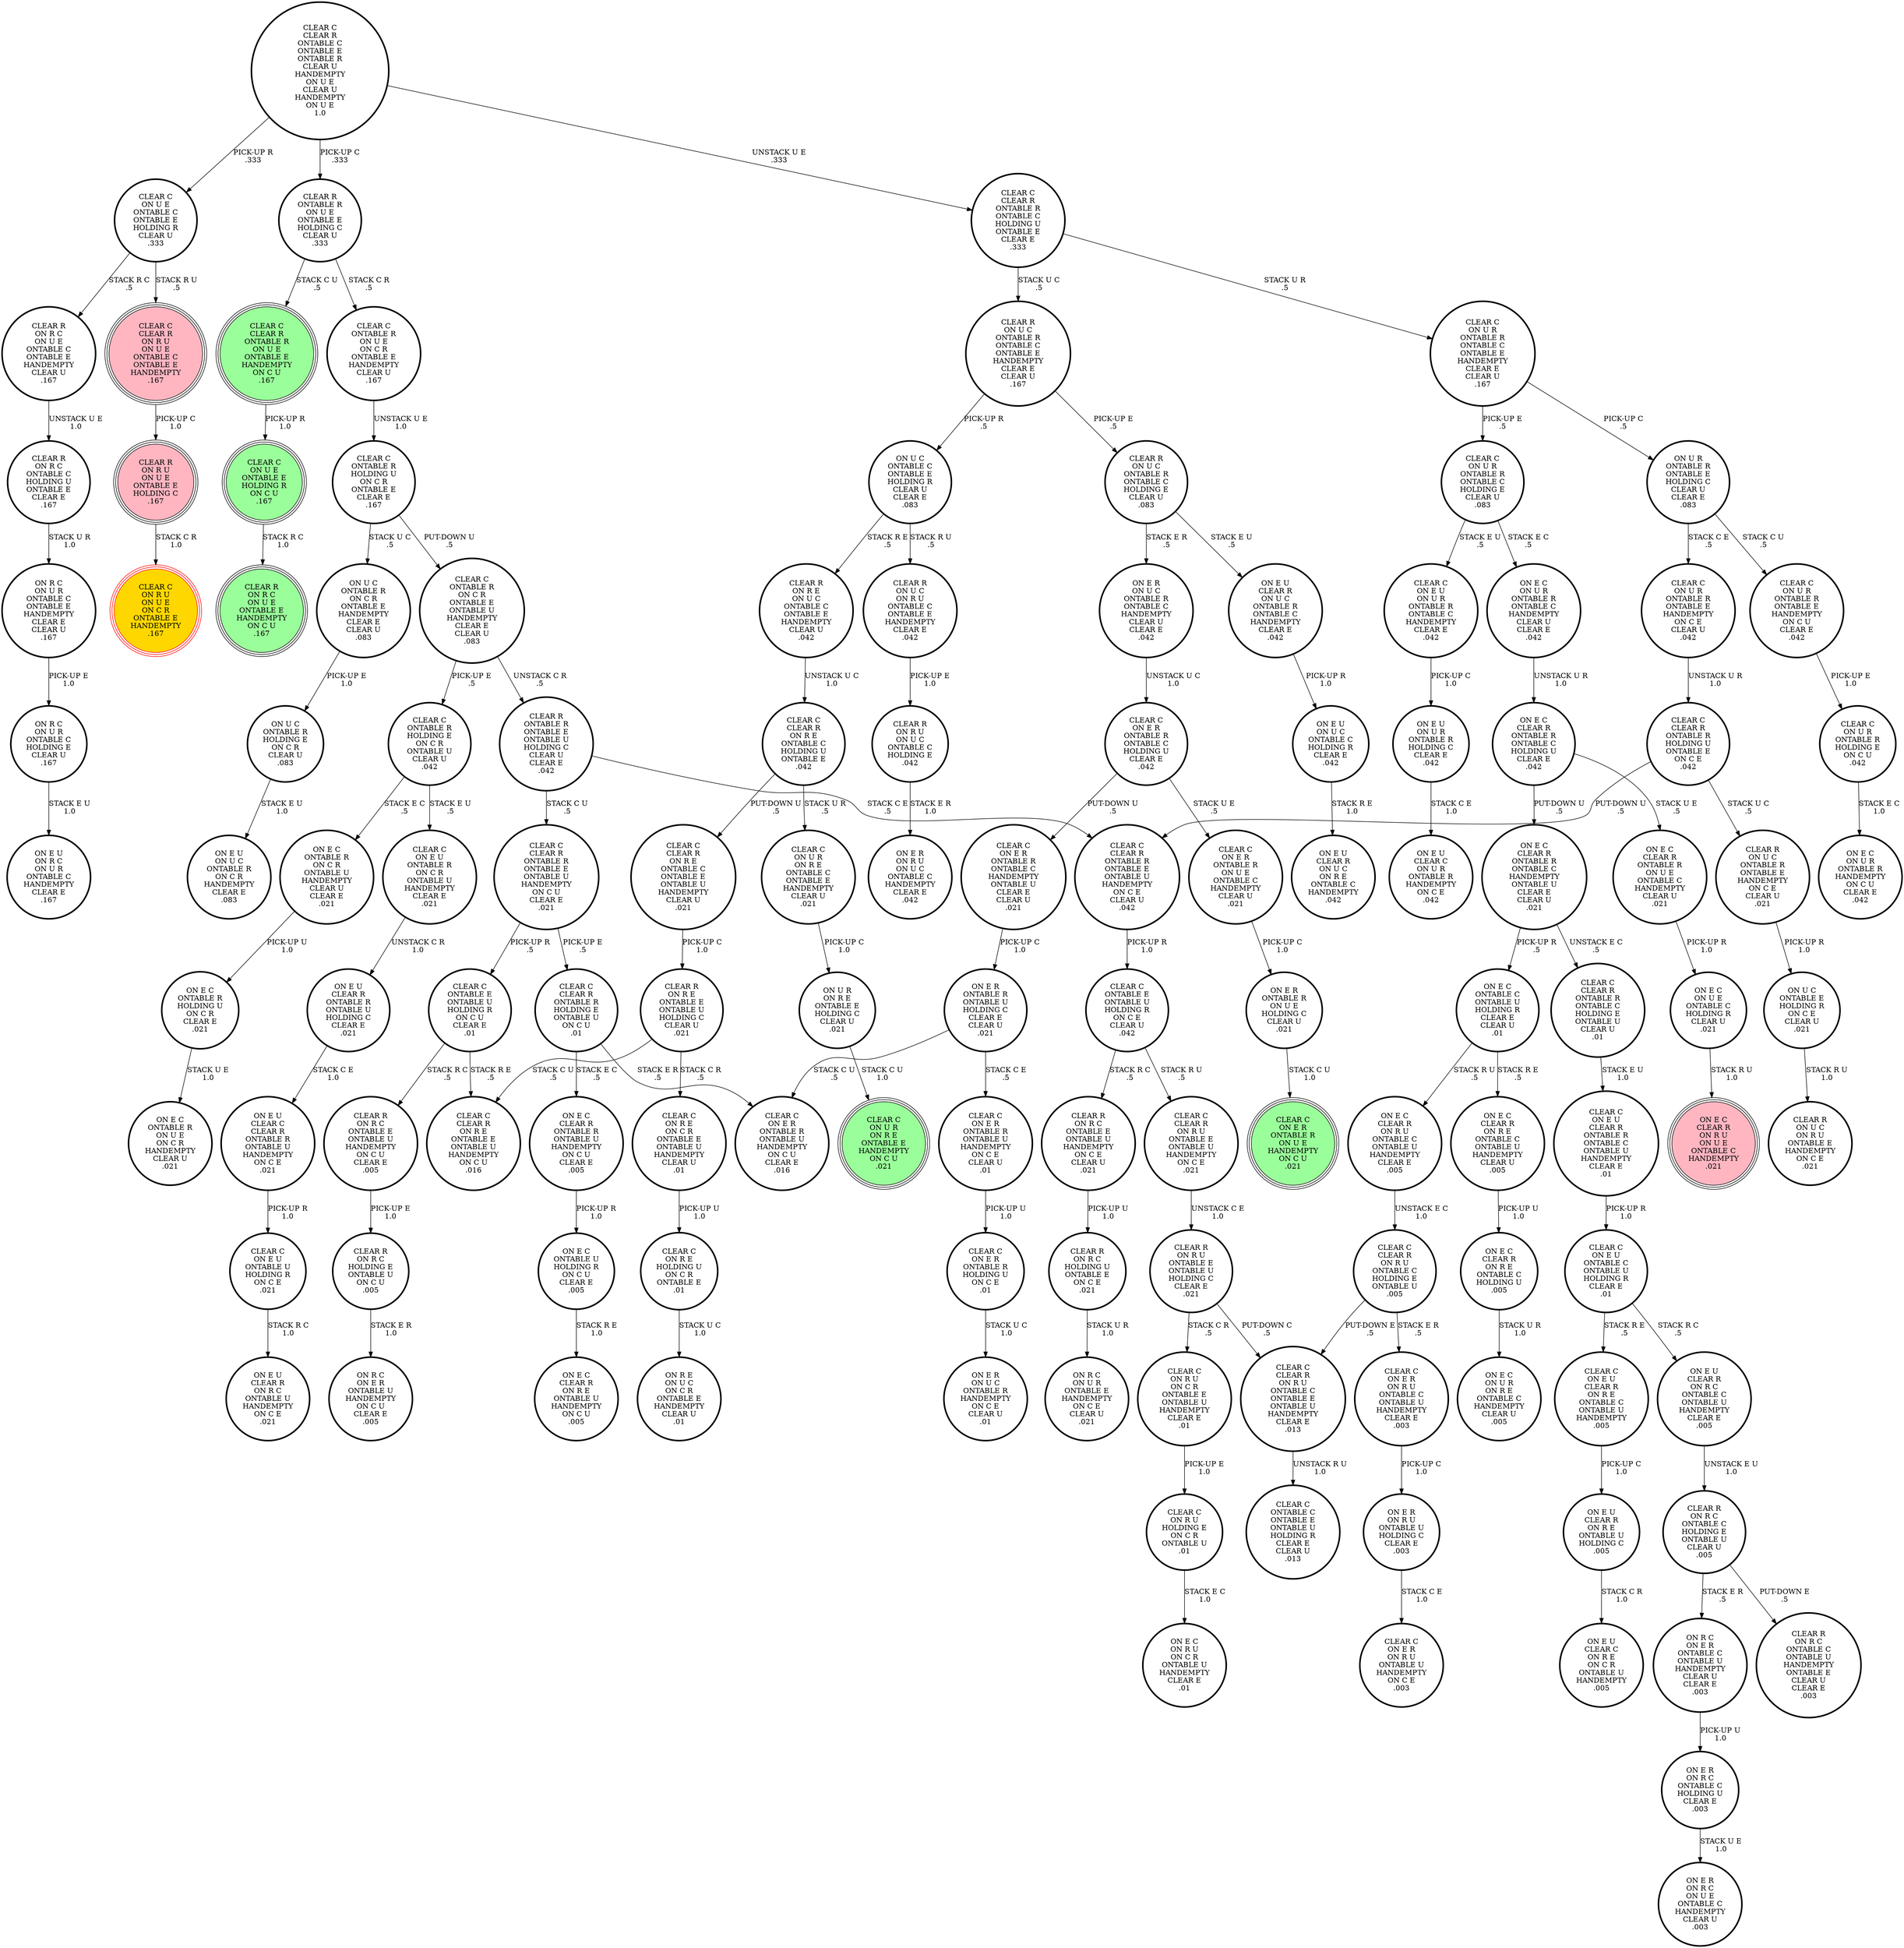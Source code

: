 digraph {
"CLEAR R\nON R C\nON U E\nONTABLE C\nONTABLE E\nHANDEMPTY\nCLEAR U\n.167\n" -> "CLEAR R\nON R C\nONTABLE C\nHOLDING U\nONTABLE E\nCLEAR E\n.167\n"[label="UNSTACK U E\n1.0\n"];
"ON E C\nCLEAR R\nONTABLE R\nONTABLE U\nHANDEMPTY\nON C U\nCLEAR E\n.005\n" -> "ON E C\nONTABLE U\nHOLDING R\nON C U\nCLEAR E\n.005\n"[label="PICK-UP R\n1.0\n"];
"CLEAR R\nONTABLE R\nON U E\nONTABLE E\nHOLDING C\nCLEAR U\n.333\n" -> "CLEAR C\nONTABLE R\nON U E\nON C R\nONTABLE E\nHANDEMPTY\nCLEAR U\n.167\n"[label="STACK C R\n.5\n"];
"CLEAR R\nONTABLE R\nON U E\nONTABLE E\nHOLDING C\nCLEAR U\n.333\n" -> "CLEAR C\nCLEAR R\nONTABLE R\nON U E\nONTABLE E\nHANDEMPTY\nON C U\n.167\n"[label="STACK C U\n.5\n"];
"ON E R\nONTABLE R\nON U E\nHOLDING C\nCLEAR U\n.021\n" -> "CLEAR C\nON E R\nONTABLE R\nON U E\nHANDEMPTY\nON C U\n.021\n"[label="STACK C U\n1.0\n"];
"CLEAR C\nCLEAR R\nON R U\nONTABLE C\nONTABLE E\nONTABLE U\nHANDEMPTY\nCLEAR E\n.013\n" -> "CLEAR C\nONTABLE C\nONTABLE E\nONTABLE U\nHOLDING R\nCLEAR E\nCLEAR U\n.013\n"[label="UNSTACK R U\n1.0\n"];
"CLEAR C\nON E U\nCLEAR R\nON R E\nONTABLE C\nONTABLE U\nHANDEMPTY\n.005\n" -> "ON E U\nCLEAR R\nON R E\nONTABLE U\nHOLDING C\n.005\n"[label="PICK-UP C\n1.0\n"];
"CLEAR R\nON U C\nON R U\nONTABLE C\nONTABLE E\nHANDEMPTY\nCLEAR E\n.042\n" -> "CLEAR R\nON R U\nON U C\nONTABLE C\nHOLDING E\n.042\n"[label="PICK-UP E\n1.0\n"];
"CLEAR C\nON E U\nCLEAR R\nONTABLE R\nONTABLE C\nONTABLE U\nHANDEMPTY\nCLEAR E\n.01\n" -> "CLEAR C\nON E U\nONTABLE C\nONTABLE U\nHOLDING R\nCLEAR E\n.01\n"[label="PICK-UP R\n1.0\n"];
"ON U R\nON R E\nONTABLE E\nHOLDING C\nCLEAR U\n.021\n" -> "CLEAR C\nON U R\nON R E\nONTABLE E\nHANDEMPTY\nON C U\n.021\n"[label="STACK C U\n1.0\n"];
"ON E U\nCLEAR R\nON R E\nONTABLE U\nHOLDING C\n.005\n" -> "ON E U\nCLEAR C\nON R E\nON C R\nONTABLE U\nHANDEMPTY\n.005\n"[label="STACK C R\n1.0\n"];
"CLEAR R\nON R E\nON U C\nONTABLE C\nONTABLE E\nHANDEMPTY\nCLEAR U\n.042\n" -> "CLEAR C\nCLEAR R\nON R E\nONTABLE C\nHOLDING U\nONTABLE E\n.042\n"[label="UNSTACK U C\n1.0\n"];
"ON U C\nONTABLE C\nONTABLE E\nHOLDING R\nCLEAR U\nCLEAR E\n.083\n" -> "CLEAR R\nON R E\nON U C\nONTABLE C\nONTABLE E\nHANDEMPTY\nCLEAR U\n.042\n"[label="STACK R E\n.5\n"];
"ON U C\nONTABLE C\nONTABLE E\nHOLDING R\nCLEAR U\nCLEAR E\n.083\n" -> "CLEAR R\nON U C\nON R U\nONTABLE C\nONTABLE E\nHANDEMPTY\nCLEAR E\n.042\n"[label="STACK R U\n.5\n"];
"ON E C\nCLEAR R\nONTABLE R\nONTABLE C\nHANDEMPTY\nONTABLE U\nCLEAR E\nCLEAR U\n.021\n" -> "ON E C\nONTABLE C\nONTABLE U\nHOLDING R\nCLEAR E\nCLEAR U\n.01\n"[label="PICK-UP R\n.5\n"];
"ON E C\nCLEAR R\nONTABLE R\nONTABLE C\nHANDEMPTY\nONTABLE U\nCLEAR E\nCLEAR U\n.021\n" -> "CLEAR C\nCLEAR R\nONTABLE R\nONTABLE C\nHOLDING E\nONTABLE U\nCLEAR U\n.01\n"[label="UNSTACK E C\n.5\n"];
"ON E R\nONTABLE R\nONTABLE U\nHOLDING C\nCLEAR E\nCLEAR U\n.021\n" -> "CLEAR C\nON E R\nONTABLE R\nONTABLE U\nHANDEMPTY\nON C E\nCLEAR U\n.01\n"[label="STACK C E\n.5\n"];
"ON E R\nONTABLE R\nONTABLE U\nHOLDING C\nCLEAR E\nCLEAR U\n.021\n" -> "CLEAR C\nON E R\nONTABLE R\nONTABLE U\nHANDEMPTY\nON C U\nCLEAR E\n.016\n"[label="STACK C U\n.5\n"];
"CLEAR C\nON R E\nHOLDING U\nON C R\nONTABLE E\n.01\n" -> "ON R E\nON U C\nON C R\nONTABLE E\nHANDEMPTY\nCLEAR U\n.01\n"[label="STACK U C\n1.0\n"];
"ON E C\nCLEAR R\nONTABLE R\nONTABLE C\nHOLDING U\nCLEAR E\n.042\n" -> "ON E C\nCLEAR R\nONTABLE R\nON U E\nONTABLE C\nHANDEMPTY\nCLEAR U\n.021\n"[label="STACK U E\n.5\n"];
"ON E C\nCLEAR R\nONTABLE R\nONTABLE C\nHOLDING U\nCLEAR E\n.042\n" -> "ON E C\nCLEAR R\nONTABLE R\nONTABLE C\nHANDEMPTY\nONTABLE U\nCLEAR E\nCLEAR U\n.021\n"[label="PUT-DOWN U\n.5\n"];
"CLEAR C\nCLEAR R\nONTABLE R\nON U E\nONTABLE E\nHANDEMPTY\nON C U\n.167\n" -> "CLEAR C\nON U E\nONTABLE E\nHOLDING R\nON C U\n.167\n"[label="PICK-UP R\n1.0\n"];
"CLEAR R\nON R C\nONTABLE E\nONTABLE U\nHANDEMPTY\nON C E\nCLEAR U\n.021\n" -> "CLEAR R\nON R C\nHOLDING U\nONTABLE E\nON C E\n.021\n"[label="PICK-UP U\n1.0\n"];
"CLEAR C\nONTABLE R\nON C R\nONTABLE E\nONTABLE U\nHANDEMPTY\nCLEAR E\nCLEAR U\n.083\n" -> "CLEAR C\nONTABLE R\nHOLDING E\nON C R\nONTABLE U\nCLEAR U\n.042\n"[label="PICK-UP E\n.5\n"];
"CLEAR C\nONTABLE R\nON C R\nONTABLE E\nONTABLE U\nHANDEMPTY\nCLEAR E\nCLEAR U\n.083\n" -> "CLEAR R\nONTABLE R\nONTABLE E\nONTABLE U\nHOLDING C\nCLEAR U\nCLEAR E\n.042\n"[label="UNSTACK C R\n.5\n"];
"CLEAR C\nON E R\nONTABLE R\nHOLDING U\nON C E\n.01\n" -> "ON E R\nON U C\nONTABLE R\nHANDEMPTY\nON C E\nCLEAR U\n.01\n"[label="STACK U C\n1.0\n"];
"CLEAR C\nON E U\nONTABLE U\nHOLDING R\nON C E\n.021\n" -> "ON E U\nCLEAR R\nON R C\nONTABLE U\nHANDEMPTY\nON C E\n.021\n"[label="STACK R C\n1.0\n"];
"CLEAR C\nON R U\nHOLDING E\nON C R\nONTABLE U\n.01\n" -> "ON E C\nON R U\nON C R\nONTABLE U\nHANDEMPTY\nCLEAR E\n.01\n"[label="STACK E C\n1.0\n"];
"ON E C\nON U E\nONTABLE C\nHOLDING R\nCLEAR U\n.021\n" -> "ON E C\nCLEAR R\nON R U\nON U E\nONTABLE C\nHANDEMPTY\n.021\n"[label="STACK R U\n1.0\n"];
"ON E C\nCLEAR R\nON R E\nONTABLE C\nHOLDING U\n.005\n" -> "ON E C\nON U R\nON R E\nONTABLE C\nHANDEMPTY\nCLEAR U\n.005\n"[label="STACK U R\n1.0\n"];
"CLEAR C\nCLEAR R\nONTABLE R\nONTABLE E\nONTABLE U\nHANDEMPTY\nON C E\nCLEAR U\n.042\n" -> "CLEAR C\nONTABLE E\nONTABLE U\nHOLDING R\nON C E\nCLEAR U\n.042\n"[label="PICK-UP R\n1.0\n"];
"ON E R\nON R U\nONTABLE U\nHOLDING C\nCLEAR E\n.003\n" -> "CLEAR C\nON E R\nON R U\nONTABLE U\nHANDEMPTY\nON C E\n.003\n"[label="STACK C E\n1.0\n"];
"ON R C\nON U R\nONTABLE C\nONTABLE E\nHANDEMPTY\nCLEAR E\nCLEAR U\n.167\n" -> "ON R C\nON U R\nONTABLE C\nHOLDING E\nCLEAR U\n.167\n"[label="PICK-UP E\n1.0\n"];
"ON E C\nCLEAR R\nONTABLE R\nON U E\nONTABLE C\nHANDEMPTY\nCLEAR U\n.021\n" -> "ON E C\nON U E\nONTABLE C\nHOLDING R\nCLEAR U\n.021\n"[label="PICK-UP R\n1.0\n"];
"ON E U\nCLEAR C\nCLEAR R\nONTABLE R\nONTABLE U\nHANDEMPTY\nON C E\n.021\n" -> "CLEAR C\nON E U\nONTABLE U\nHOLDING R\nON C E\n.021\n"[label="PICK-UP R\n1.0\n"];
"ON E U\nCLEAR R\nON R C\nONTABLE C\nONTABLE U\nHANDEMPTY\nCLEAR E\n.005\n" -> "CLEAR R\nON R C\nONTABLE C\nHOLDING E\nONTABLE U\nCLEAR U\n.005\n"[label="UNSTACK E U\n1.0\n"];
"CLEAR C\nCLEAR R\nON R U\nON U E\nONTABLE C\nONTABLE E\nHANDEMPTY\n.167\n" -> "CLEAR R\nON R U\nON U E\nONTABLE E\nHOLDING C\n.167\n"[label="PICK-UP C\n1.0\n"];
"CLEAR C\nON U R\nON R E\nONTABLE C\nONTABLE E\nHANDEMPTY\nCLEAR U\n.021\n" -> "ON U R\nON R E\nONTABLE E\nHOLDING C\nCLEAR U\n.021\n"[label="PICK-UP C\n1.0\n"];
"CLEAR R\nON R C\nONTABLE E\nONTABLE U\nHANDEMPTY\nON C U\nCLEAR E\n.005\n" -> "CLEAR R\nON R C\nHOLDING E\nONTABLE U\nON C U\n.005\n"[label="PICK-UP E\n1.0\n"];
"CLEAR C\nON U E\nONTABLE C\nONTABLE E\nHOLDING R\nCLEAR U\n.333\n" -> "CLEAR C\nCLEAR R\nON R U\nON U E\nONTABLE C\nONTABLE E\nHANDEMPTY\n.167\n"[label="STACK R U\n.5\n"];
"CLEAR C\nON U E\nONTABLE C\nONTABLE E\nHOLDING R\nCLEAR U\n.333\n" -> "CLEAR R\nON R C\nON U E\nONTABLE C\nONTABLE E\nHANDEMPTY\nCLEAR U\n.167\n"[label="STACK R C\n.5\n"];
"ON E U\nCLEAR R\nON U C\nONTABLE R\nONTABLE C\nHANDEMPTY\nCLEAR E\n.042\n" -> "ON E U\nON U C\nONTABLE C\nHOLDING R\nCLEAR E\n.042\n"[label="PICK-UP R\n1.0\n"];
"CLEAR C\nON U R\nONTABLE R\nONTABLE C\nHOLDING E\nCLEAR U\n.083\n" -> "ON E C\nON U R\nONTABLE R\nONTABLE C\nHANDEMPTY\nCLEAR U\nCLEAR E\n.042\n"[label="STACK E C\n.5\n"];
"CLEAR C\nON U R\nONTABLE R\nONTABLE C\nHOLDING E\nCLEAR U\n.083\n" -> "CLEAR C\nON E U\nON U R\nONTABLE R\nONTABLE C\nHANDEMPTY\nCLEAR E\n.042\n"[label="STACK E U\n.5\n"];
"CLEAR C\nON E R\nONTABLE R\nONTABLE C\nHOLDING U\nCLEAR E\n.042\n" -> "CLEAR C\nON E R\nONTABLE R\nON U E\nONTABLE C\nHANDEMPTY\nCLEAR U\n.021\n"[label="STACK U E\n.5\n"];
"CLEAR C\nON E R\nONTABLE R\nONTABLE C\nHOLDING U\nCLEAR E\n.042\n" -> "CLEAR C\nON E R\nONTABLE R\nONTABLE C\nHANDEMPTY\nONTABLE U\nCLEAR E\nCLEAR U\n.021\n"[label="PUT-DOWN U\n.5\n"];
"CLEAR C\nCLEAR R\nONTABLE R\nONTABLE E\nONTABLE U\nHANDEMPTY\nON C U\nCLEAR E\n.021\n" -> "CLEAR C\nONTABLE E\nONTABLE U\nHOLDING R\nON C U\nCLEAR E\n.01\n"[label="PICK-UP R\n.5\n"];
"CLEAR C\nCLEAR R\nONTABLE R\nONTABLE E\nONTABLE U\nHANDEMPTY\nON C U\nCLEAR E\n.021\n" -> "CLEAR C\nCLEAR R\nONTABLE R\nHOLDING E\nONTABLE U\nON C U\n.01\n"[label="PICK-UP E\n.5\n"];
"CLEAR R\nON U C\nONTABLE R\nONTABLE E\nHANDEMPTY\nON C E\nCLEAR U\n.021\n" -> "ON U C\nONTABLE E\nHOLDING R\nON C E\nCLEAR U\n.021\n"[label="PICK-UP R\n1.0\n"];
"CLEAR C\nON U R\nONTABLE R\nHOLDING E\nON C U\n.042\n" -> "ON E C\nON U R\nONTABLE R\nHANDEMPTY\nON C U\nCLEAR E\n.042\n"[label="STACK E C\n1.0\n"];
"ON E R\nON R C\nONTABLE C\nHOLDING U\nCLEAR E\n.003\n" -> "ON E R\nON R C\nON U E\nONTABLE C\nHANDEMPTY\nCLEAR U\n.003\n"[label="STACK U E\n1.0\n"];
"ON E U\nON U C\nONTABLE C\nHOLDING R\nCLEAR E\n.042\n" -> "ON E U\nCLEAR R\nON U C\nON R E\nONTABLE C\nHANDEMPTY\n.042\n"[label="STACK R E\n1.0\n"];
"CLEAR C\nON R U\nON C R\nONTABLE E\nONTABLE U\nHANDEMPTY\nCLEAR E\n.01\n" -> "CLEAR C\nON R U\nHOLDING E\nON C R\nONTABLE U\n.01\n"[label="PICK-UP E\n1.0\n"];
"CLEAR C\nON U R\nONTABLE R\nONTABLE E\nHANDEMPTY\nON C U\nCLEAR E\n.042\n" -> "CLEAR C\nON U R\nONTABLE R\nHOLDING E\nON C U\n.042\n"[label="PICK-UP E\n1.0\n"];
"CLEAR R\nON R U\nON U E\nONTABLE E\nHOLDING C\n.167\n" -> "CLEAR C\nON R U\nON U E\nON C R\nONTABLE E\nHANDEMPTY\n.167\n"[label="STACK C R\n1.0\n"];
"CLEAR R\nON R U\nON U C\nONTABLE C\nHOLDING E\n.042\n" -> "ON E R\nON R U\nON U C\nONTABLE C\nHANDEMPTY\nCLEAR E\n.042\n"[label="STACK E R\n1.0\n"];
"CLEAR R\nON R U\nONTABLE E\nONTABLE U\nHOLDING C\nCLEAR E\n.021\n" -> "CLEAR C\nON R U\nON C R\nONTABLE E\nONTABLE U\nHANDEMPTY\nCLEAR E\n.01\n"[label="STACK C R\n.5\n"];
"CLEAR R\nON R U\nONTABLE E\nONTABLE U\nHOLDING C\nCLEAR E\n.021\n" -> "CLEAR C\nCLEAR R\nON R U\nONTABLE C\nONTABLE E\nONTABLE U\nHANDEMPTY\nCLEAR E\n.013\n"[label="PUT-DOWN C\n.5\n"];
"CLEAR C\nCLEAR R\nONTABLE R\nONTABLE C\nHOLDING E\nONTABLE U\nCLEAR U\n.01\n" -> "CLEAR C\nON E U\nCLEAR R\nONTABLE R\nONTABLE C\nONTABLE U\nHANDEMPTY\nCLEAR E\n.01\n"[label="STACK E U\n1.0\n"];
"ON E C\nCLEAR R\nON R E\nONTABLE C\nONTABLE U\nHANDEMPTY\nCLEAR U\n.005\n" -> "ON E C\nCLEAR R\nON R E\nONTABLE C\nHOLDING U\n.005\n"[label="PICK-UP U\n1.0\n"];
"CLEAR C\nCLEAR R\nONTABLE R\nONTABLE C\nHOLDING U\nONTABLE E\nCLEAR E\n.333\n" -> "CLEAR R\nON U C\nONTABLE R\nONTABLE C\nONTABLE E\nHANDEMPTY\nCLEAR E\nCLEAR U\n.167\n"[label="STACK U C\n.5\n"];
"CLEAR C\nCLEAR R\nONTABLE R\nONTABLE C\nHOLDING U\nONTABLE E\nCLEAR E\n.333\n" -> "CLEAR C\nON U R\nONTABLE R\nONTABLE C\nONTABLE E\nHANDEMPTY\nCLEAR E\nCLEAR U\n.167\n"[label="STACK U R\n.5\n"];
"CLEAR C\nON E R\nON R U\nONTABLE C\nONTABLE U\nHANDEMPTY\nCLEAR E\n.003\n" -> "ON E R\nON R U\nONTABLE U\nHOLDING C\nCLEAR E\n.003\n"[label="PICK-UP C\n1.0\n"];
"CLEAR R\nON R C\nONTABLE C\nHOLDING U\nONTABLE E\nCLEAR E\n.167\n" -> "ON R C\nON U R\nONTABLE C\nONTABLE E\nHANDEMPTY\nCLEAR E\nCLEAR U\n.167\n"[label="STACK U R\n1.0\n"];
"CLEAR C\nCLEAR R\nONTABLE C\nONTABLE E\nONTABLE R\nCLEAR U\nHANDEMPTY\nON U E\nCLEAR U\nHANDEMPTY\nON U E\n1.0\n" -> "CLEAR C\nON U E\nONTABLE C\nONTABLE E\nHOLDING R\nCLEAR U\n.333\n"[label="PICK-UP R\n.333\n"];
"CLEAR C\nCLEAR R\nONTABLE C\nONTABLE E\nONTABLE R\nCLEAR U\nHANDEMPTY\nON U E\nCLEAR U\nHANDEMPTY\nON U E\n1.0\n" -> "CLEAR R\nONTABLE R\nON U E\nONTABLE E\nHOLDING C\nCLEAR U\n.333\n"[label="PICK-UP C\n.333\n"];
"CLEAR C\nCLEAR R\nONTABLE C\nONTABLE E\nONTABLE R\nCLEAR U\nHANDEMPTY\nON U E\nCLEAR U\nHANDEMPTY\nON U E\n1.0\n" -> "CLEAR C\nCLEAR R\nONTABLE R\nONTABLE C\nHOLDING U\nONTABLE E\nCLEAR E\n.333\n"[label="UNSTACK U E\n.333\n"];
"ON U C\nONTABLE R\nON C R\nONTABLE E\nHANDEMPTY\nCLEAR E\nCLEAR U\n.083\n" -> "ON U C\nONTABLE R\nHOLDING E\nON C R\nCLEAR U\n.083\n"[label="PICK-UP E\n1.0\n"];
"CLEAR C\nON U R\nONTABLE R\nONTABLE E\nHANDEMPTY\nON C E\nCLEAR U\n.042\n" -> "CLEAR C\nCLEAR R\nONTABLE R\nHOLDING U\nONTABLE E\nON C E\n.042\n"[label="UNSTACK U R\n1.0\n"];
"CLEAR R\nON R C\nHOLDING U\nONTABLE E\nON C E\n.021\n" -> "ON R C\nON U R\nONTABLE E\nHANDEMPTY\nON C E\nCLEAR U\n.021\n"[label="STACK U R\n1.0\n"];
"CLEAR C\nON E U\nONTABLE C\nONTABLE U\nHOLDING R\nCLEAR E\n.01\n" -> "ON E U\nCLEAR R\nON R C\nONTABLE C\nONTABLE U\nHANDEMPTY\nCLEAR E\n.005\n"[label="STACK R C\n.5\n"];
"CLEAR C\nON E U\nONTABLE C\nONTABLE U\nHOLDING R\nCLEAR E\n.01\n" -> "CLEAR C\nON E U\nCLEAR R\nON R E\nONTABLE C\nONTABLE U\nHANDEMPTY\n.005\n"[label="STACK R E\n.5\n"];
"CLEAR C\nCLEAR R\nONTABLE R\nHOLDING U\nONTABLE E\nON C E\n.042\n" -> "CLEAR R\nON U C\nONTABLE R\nONTABLE E\nHANDEMPTY\nON C E\nCLEAR U\n.021\n"[label="STACK U C\n.5\n"];
"CLEAR C\nCLEAR R\nONTABLE R\nHOLDING U\nONTABLE E\nON C E\n.042\n" -> "CLEAR C\nCLEAR R\nONTABLE R\nONTABLE E\nONTABLE U\nHANDEMPTY\nON C E\nCLEAR U\n.042\n"[label="PUT-DOWN U\n.5\n"];
"ON E C\nONTABLE R\nON C R\nONTABLE U\nHANDEMPTY\nCLEAR U\nCLEAR E\n.021\n" -> "ON E C\nONTABLE R\nHOLDING U\nON C R\nCLEAR E\n.021\n"[label="PICK-UP U\n1.0\n"];
"CLEAR R\nON U C\nONTABLE R\nONTABLE C\nHOLDING E\nCLEAR U\n.083\n" -> "ON E R\nON U C\nONTABLE R\nONTABLE C\nHANDEMPTY\nCLEAR U\nCLEAR E\n.042\n"[label="STACK E R\n.5\n"];
"CLEAR R\nON U C\nONTABLE R\nONTABLE C\nHOLDING E\nCLEAR U\n.083\n" -> "ON E U\nCLEAR R\nON U C\nONTABLE R\nONTABLE C\nHANDEMPTY\nCLEAR E\n.042\n"[label="STACK E U\n.5\n"];
"CLEAR C\nCLEAR R\nONTABLE R\nHOLDING E\nONTABLE U\nON C U\n.01\n" -> "ON E C\nCLEAR R\nONTABLE R\nONTABLE U\nHANDEMPTY\nON C U\nCLEAR E\n.005\n"[label="STACK E C\n.5\n"];
"CLEAR C\nCLEAR R\nONTABLE R\nHOLDING E\nONTABLE U\nON C U\n.01\n" -> "CLEAR C\nON E R\nONTABLE R\nONTABLE U\nHANDEMPTY\nON C U\nCLEAR E\n.016\n"[label="STACK E R\n.5\n"];
"ON E C\nCLEAR R\nON R U\nONTABLE C\nONTABLE U\nHANDEMPTY\nCLEAR E\n.005\n" -> "CLEAR C\nCLEAR R\nON R U\nONTABLE C\nHOLDING E\nONTABLE U\n.005\n"[label="UNSTACK E C\n1.0\n"];
"ON U R\nONTABLE R\nONTABLE E\nHOLDING C\nCLEAR U\nCLEAR E\n.083\n" -> "CLEAR C\nON U R\nONTABLE R\nONTABLE E\nHANDEMPTY\nON C E\nCLEAR U\n.042\n"[label="STACK C E\n.5\n"];
"ON U R\nONTABLE R\nONTABLE E\nHOLDING C\nCLEAR U\nCLEAR E\n.083\n" -> "CLEAR C\nON U R\nONTABLE R\nONTABLE E\nHANDEMPTY\nON C U\nCLEAR E\n.042\n"[label="STACK C U\n.5\n"];
"ON E C\nONTABLE C\nONTABLE U\nHOLDING R\nCLEAR E\nCLEAR U\n.01\n" -> "ON E C\nCLEAR R\nON R E\nONTABLE C\nONTABLE U\nHANDEMPTY\nCLEAR U\n.005\n"[label="STACK R E\n.5\n"];
"ON E C\nONTABLE C\nONTABLE U\nHOLDING R\nCLEAR E\nCLEAR U\n.01\n" -> "ON E C\nCLEAR R\nON R U\nONTABLE C\nONTABLE U\nHANDEMPTY\nCLEAR E\n.005\n"[label="STACK R U\n.5\n"];
"CLEAR C\nON E R\nONTABLE R\nON U E\nONTABLE C\nHANDEMPTY\nCLEAR U\n.021\n" -> "ON E R\nONTABLE R\nON U E\nHOLDING C\nCLEAR U\n.021\n"[label="PICK-UP C\n1.0\n"];
"ON U C\nONTABLE R\nHOLDING E\nON C R\nCLEAR U\n.083\n" -> "ON E U\nON U C\nONTABLE R\nON C R\nHANDEMPTY\nCLEAR E\n.083\n"[label="STACK E U\n1.0\n"];
"CLEAR R\nON R E\nONTABLE E\nONTABLE U\nHOLDING C\nCLEAR U\n.021\n" -> "CLEAR C\nCLEAR R\nON R E\nONTABLE E\nONTABLE U\nHANDEMPTY\nON C U\n.016\n"[label="STACK C U\n.5\n"];
"CLEAR R\nON R E\nONTABLE E\nONTABLE U\nHOLDING C\nCLEAR U\n.021\n" -> "CLEAR C\nON R E\nON C R\nONTABLE E\nONTABLE U\nHANDEMPTY\nCLEAR U\n.01\n"[label="STACK C R\n.5\n"];
"CLEAR C\nCLEAR R\nON R U\nONTABLE E\nONTABLE U\nHANDEMPTY\nON C E\n.021\n" -> "CLEAR R\nON R U\nONTABLE E\nONTABLE U\nHOLDING C\nCLEAR E\n.021\n"[label="UNSTACK C E\n1.0\n"];
"CLEAR R\nON R C\nONTABLE C\nHOLDING E\nONTABLE U\nCLEAR U\n.005\n" -> "ON R C\nON E R\nONTABLE C\nONTABLE U\nHANDEMPTY\nCLEAR U\nCLEAR E\n.003\n"[label="STACK E R\n.5\n"];
"CLEAR R\nON R C\nONTABLE C\nHOLDING E\nONTABLE U\nCLEAR U\n.005\n" -> "CLEAR R\nON R C\nONTABLE C\nONTABLE U\nHANDEMPTY\nONTABLE E\nCLEAR U\nCLEAR E\n.003\n"[label="PUT-DOWN E\n.5\n"];
"CLEAR C\nONTABLE R\nON U E\nON C R\nONTABLE E\nHANDEMPTY\nCLEAR U\n.167\n" -> "CLEAR C\nONTABLE R\nHOLDING U\nON C R\nONTABLE E\nCLEAR E\n.167\n"[label="UNSTACK U E\n1.0\n"];
"CLEAR C\nCLEAR R\nON R E\nONTABLE C\nONTABLE E\nONTABLE U\nHANDEMPTY\nCLEAR U\n.021\n" -> "CLEAR R\nON R E\nONTABLE E\nONTABLE U\nHOLDING C\nCLEAR U\n.021\n"[label="PICK-UP C\n1.0\n"];
"CLEAR C\nON U E\nONTABLE E\nHOLDING R\nON C U\n.167\n" -> "CLEAR R\nON R C\nON U E\nONTABLE E\nHANDEMPTY\nON C U\n.167\n"[label="STACK R C\n1.0\n"];
"CLEAR R\nON U C\nONTABLE R\nONTABLE C\nONTABLE E\nHANDEMPTY\nCLEAR E\nCLEAR U\n.167\n" -> "ON U C\nONTABLE C\nONTABLE E\nHOLDING R\nCLEAR U\nCLEAR E\n.083\n"[label="PICK-UP R\n.5\n"];
"CLEAR R\nON U C\nONTABLE R\nONTABLE C\nONTABLE E\nHANDEMPTY\nCLEAR E\nCLEAR U\n.167\n" -> "CLEAR R\nON U C\nONTABLE R\nONTABLE C\nHOLDING E\nCLEAR U\n.083\n"[label="PICK-UP E\n.5\n"];
"CLEAR C\nON E R\nONTABLE R\nONTABLE C\nHANDEMPTY\nONTABLE U\nCLEAR E\nCLEAR U\n.021\n" -> "ON E R\nONTABLE R\nONTABLE U\nHOLDING C\nCLEAR E\nCLEAR U\n.021\n"[label="PICK-UP C\n1.0\n"];
"CLEAR C\nCLEAR R\nON R E\nONTABLE C\nHOLDING U\nONTABLE E\n.042\n" -> "CLEAR C\nCLEAR R\nON R E\nONTABLE C\nONTABLE E\nONTABLE U\nHANDEMPTY\nCLEAR U\n.021\n"[label="PUT-DOWN U\n.5\n"];
"CLEAR C\nCLEAR R\nON R E\nONTABLE C\nHOLDING U\nONTABLE E\n.042\n" -> "CLEAR C\nON U R\nON R E\nONTABLE C\nONTABLE E\nHANDEMPTY\nCLEAR U\n.021\n"[label="STACK U R\n.5\n"];
"ON E U\nON U R\nONTABLE R\nHOLDING C\nCLEAR E\n.042\n" -> "ON E U\nCLEAR C\nON U R\nONTABLE R\nHANDEMPTY\nON C E\n.042\n"[label="STACK C E\n1.0\n"];
"ON E C\nONTABLE R\nHOLDING U\nON C R\nCLEAR E\n.021\n" -> "ON E C\nONTABLE R\nON U E\nON C R\nHANDEMPTY\nCLEAR U\n.021\n"[label="STACK U E\n1.0\n"];
"ON U C\nONTABLE E\nHOLDING R\nON C E\nCLEAR U\n.021\n" -> "CLEAR R\nON U C\nON R U\nONTABLE E\nHANDEMPTY\nON C E\n.021\n"[label="STACK R U\n1.0\n"];
"CLEAR C\nON R E\nON C R\nONTABLE E\nONTABLE U\nHANDEMPTY\nCLEAR U\n.01\n" -> "CLEAR C\nON R E\nHOLDING U\nON C R\nONTABLE E\n.01\n"[label="PICK-UP U\n1.0\n"];
"CLEAR C\nONTABLE E\nONTABLE U\nHOLDING R\nON C U\nCLEAR E\n.01\n" -> "CLEAR R\nON R C\nONTABLE E\nONTABLE U\nHANDEMPTY\nON C U\nCLEAR E\n.005\n"[label="STACK R C\n.5\n"];
"CLEAR C\nONTABLE E\nONTABLE U\nHOLDING R\nON C U\nCLEAR E\n.01\n" -> "CLEAR C\nCLEAR R\nON R E\nONTABLE E\nONTABLE U\nHANDEMPTY\nON C U\n.016\n"[label="STACK R E\n.5\n"];
"ON R C\nON E R\nONTABLE C\nONTABLE U\nHANDEMPTY\nCLEAR U\nCLEAR E\n.003\n" -> "ON E R\nON R C\nONTABLE C\nHOLDING U\nCLEAR E\n.003\n"[label="PICK-UP U\n1.0\n"];
"CLEAR C\nON E U\nONTABLE R\nON C R\nONTABLE U\nHANDEMPTY\nCLEAR E\n.021\n" -> "ON E U\nCLEAR R\nONTABLE R\nONTABLE U\nHOLDING C\nCLEAR E\n.021\n"[label="UNSTACK C R\n1.0\n"];
"CLEAR C\nON E U\nON U R\nONTABLE R\nONTABLE C\nHANDEMPTY\nCLEAR E\n.042\n" -> "ON E U\nON U R\nONTABLE R\nHOLDING C\nCLEAR E\n.042\n"[label="PICK-UP C\n1.0\n"];
"ON E C\nON U R\nONTABLE R\nONTABLE C\nHANDEMPTY\nCLEAR U\nCLEAR E\n.042\n" -> "ON E C\nCLEAR R\nONTABLE R\nONTABLE C\nHOLDING U\nCLEAR E\n.042\n"[label="UNSTACK U R\n1.0\n"];
"ON E U\nCLEAR R\nONTABLE R\nONTABLE U\nHOLDING C\nCLEAR E\n.021\n" -> "ON E U\nCLEAR C\nCLEAR R\nONTABLE R\nONTABLE U\nHANDEMPTY\nON C E\n.021\n"[label="STACK C E\n1.0\n"];
"CLEAR R\nON R C\nHOLDING E\nONTABLE U\nON C U\n.005\n" -> "ON R C\nON E R\nONTABLE U\nHANDEMPTY\nON C U\nCLEAR E\n.005\n"[label="STACK E R\n1.0\n"];
"CLEAR C\nCLEAR R\nON R U\nONTABLE C\nHOLDING E\nONTABLE U\n.005\n" -> "CLEAR C\nON E R\nON R U\nONTABLE C\nONTABLE U\nHANDEMPTY\nCLEAR E\n.003\n"[label="STACK E R\n.5\n"];
"CLEAR C\nCLEAR R\nON R U\nONTABLE C\nHOLDING E\nONTABLE U\n.005\n" -> "CLEAR C\nCLEAR R\nON R U\nONTABLE C\nONTABLE E\nONTABLE U\nHANDEMPTY\nCLEAR E\n.013\n"[label="PUT-DOWN E\n.5\n"];
"CLEAR C\nON U R\nONTABLE R\nONTABLE C\nONTABLE E\nHANDEMPTY\nCLEAR E\nCLEAR U\n.167\n" -> "ON U R\nONTABLE R\nONTABLE E\nHOLDING C\nCLEAR U\nCLEAR E\n.083\n"[label="PICK-UP C\n.5\n"];
"CLEAR C\nON U R\nONTABLE R\nONTABLE C\nONTABLE E\nHANDEMPTY\nCLEAR E\nCLEAR U\n.167\n" -> "CLEAR C\nON U R\nONTABLE R\nONTABLE C\nHOLDING E\nCLEAR U\n.083\n"[label="PICK-UP E\n.5\n"];
"CLEAR C\nONTABLE R\nHOLDING U\nON C R\nONTABLE E\nCLEAR E\n.167\n" -> "ON U C\nONTABLE R\nON C R\nONTABLE E\nHANDEMPTY\nCLEAR E\nCLEAR U\n.083\n"[label="STACK U C\n.5\n"];
"CLEAR C\nONTABLE R\nHOLDING U\nON C R\nONTABLE E\nCLEAR E\n.167\n" -> "CLEAR C\nONTABLE R\nON C R\nONTABLE E\nONTABLE U\nHANDEMPTY\nCLEAR E\nCLEAR U\n.083\n"[label="PUT-DOWN U\n.5\n"];
"CLEAR R\nONTABLE R\nONTABLE E\nONTABLE U\nHOLDING C\nCLEAR U\nCLEAR E\n.042\n" -> "CLEAR C\nCLEAR R\nONTABLE R\nONTABLE E\nONTABLE U\nHANDEMPTY\nON C E\nCLEAR U\n.042\n"[label="STACK C E\n.5\n"];
"CLEAR R\nONTABLE R\nONTABLE E\nONTABLE U\nHOLDING C\nCLEAR U\nCLEAR E\n.042\n" -> "CLEAR C\nCLEAR R\nONTABLE R\nONTABLE E\nONTABLE U\nHANDEMPTY\nON C U\nCLEAR E\n.021\n"[label="STACK C U\n.5\n"];
"ON E R\nON U C\nONTABLE R\nONTABLE C\nHANDEMPTY\nCLEAR U\nCLEAR E\n.042\n" -> "CLEAR C\nON E R\nONTABLE R\nONTABLE C\nHOLDING U\nCLEAR E\n.042\n"[label="UNSTACK U C\n1.0\n"];
"CLEAR C\nON E R\nONTABLE R\nONTABLE U\nHANDEMPTY\nON C E\nCLEAR U\n.01\n" -> "CLEAR C\nON E R\nONTABLE R\nHOLDING U\nON C E\n.01\n"[label="PICK-UP U\n1.0\n"];
"ON R C\nON U R\nONTABLE C\nHOLDING E\nCLEAR U\n.167\n" -> "ON E U\nON R C\nON U R\nONTABLE C\nHANDEMPTY\nCLEAR E\n.167\n"[label="STACK E U\n1.0\n"];
"CLEAR C\nONTABLE R\nHOLDING E\nON C R\nONTABLE U\nCLEAR U\n.042\n" -> "CLEAR C\nON E U\nONTABLE R\nON C R\nONTABLE U\nHANDEMPTY\nCLEAR E\n.021\n"[label="STACK E U\n.5\n"];
"CLEAR C\nONTABLE R\nHOLDING E\nON C R\nONTABLE U\nCLEAR U\n.042\n" -> "ON E C\nONTABLE R\nON C R\nONTABLE U\nHANDEMPTY\nCLEAR U\nCLEAR E\n.021\n"[label="STACK E C\n.5\n"];
"CLEAR C\nONTABLE E\nONTABLE U\nHOLDING R\nON C E\nCLEAR U\n.042\n" -> "CLEAR R\nON R C\nONTABLE E\nONTABLE U\nHANDEMPTY\nON C E\nCLEAR U\n.021\n"[label="STACK R C\n.5\n"];
"CLEAR C\nONTABLE E\nONTABLE U\nHOLDING R\nON C E\nCLEAR U\n.042\n" -> "CLEAR C\nCLEAR R\nON R U\nONTABLE E\nONTABLE U\nHANDEMPTY\nON C E\n.021\n"[label="STACK R U\n.5\n"];
"ON E C\nONTABLE U\nHOLDING R\nON C U\nCLEAR E\n.005\n" -> "ON E C\nCLEAR R\nON R E\nONTABLE U\nHANDEMPTY\nON C U\n.005\n"[label="STACK R E\n1.0\n"];
"CLEAR C\nONTABLE C\nONTABLE E\nONTABLE U\nHOLDING R\nCLEAR E\nCLEAR U\n.013\n" [shape=circle, penwidth=3];
"ON E R\nON R C\nON U E\nONTABLE C\nHANDEMPTY\nCLEAR U\n.003\n" [shape=circle, penwidth=3];
"ON E C\nCLEAR R\nON R U\nON U E\nONTABLE C\nHANDEMPTY\n.021\n" [shape=circle, style=filled, fillcolor=lightpink, peripheries=3];
"ON E U\nCLEAR C\nON U R\nONTABLE R\nHANDEMPTY\nON C E\n.042\n" [shape=circle, penwidth=3];
"CLEAR C\nON E R\nONTABLE R\nON U E\nHANDEMPTY\nON C U\n.021\n" [shape=circle, style=filled, fillcolor=palegreen1, peripheries=3];
"CLEAR C\nCLEAR R\nON R E\nONTABLE E\nONTABLE U\nHANDEMPTY\nON C U\n.016\n" [shape=circle, penwidth=3];
"ON R C\nON U R\nONTABLE E\nHANDEMPTY\nON C E\nCLEAR U\n.021\n" [shape=circle, penwidth=3];
"CLEAR C\nON E R\nON R U\nONTABLE U\nHANDEMPTY\nON C E\n.003\n" [shape=circle, penwidth=3];
"ON E C\nON U R\nON R E\nONTABLE C\nHANDEMPTY\nCLEAR U\n.005\n" [shape=circle, penwidth=3];
"ON E R\nON R U\nON U C\nONTABLE C\nHANDEMPTY\nCLEAR E\n.042\n" [shape=circle, penwidth=3];
"CLEAR R\nON R C\nON U E\nONTABLE E\nHANDEMPTY\nON C U\n.167\n" [shape=circle, style=filled, fillcolor=palegreen1, peripheries=3];
"ON E U\nCLEAR R\nON R C\nONTABLE U\nHANDEMPTY\nON C E\n.021\n" [shape=circle, penwidth=3];
"ON E U\nON U C\nONTABLE R\nON C R\nHANDEMPTY\nCLEAR E\n.083\n" [shape=circle, penwidth=3];
"ON R C\nON E R\nONTABLE U\nHANDEMPTY\nON C U\nCLEAR E\n.005\n" [shape=circle, penwidth=3];
"ON E C\nON U R\nONTABLE R\nHANDEMPTY\nON C U\nCLEAR E\n.042\n" [shape=circle, penwidth=3];
"CLEAR C\nON R U\nON U E\nON C R\nONTABLE E\nHANDEMPTY\n.167\n" [shape=circle, style=filled color=red, fillcolor=gold, peripheries=3];
"CLEAR C\nON U R\nON R E\nONTABLE E\nHANDEMPTY\nON C U\n.021\n" [shape=circle, style=filled, fillcolor=palegreen1, peripheries=3];
"CLEAR C\nON E R\nONTABLE R\nONTABLE U\nHANDEMPTY\nON C U\nCLEAR E\n.016\n" [shape=circle, penwidth=3];
"CLEAR R\nON R C\nONTABLE C\nONTABLE U\nHANDEMPTY\nONTABLE E\nCLEAR U\nCLEAR E\n.003\n" [shape=circle, penwidth=3];
"ON E U\nCLEAR R\nON U C\nON R E\nONTABLE C\nHANDEMPTY\n.042\n" [shape=circle, penwidth=3];
"ON E R\nON U C\nONTABLE R\nHANDEMPTY\nON C E\nCLEAR U\n.01\n" [shape=circle, penwidth=3];
"ON R E\nON U C\nON C R\nONTABLE E\nHANDEMPTY\nCLEAR U\n.01\n" [shape=circle, penwidth=3];
"ON E C\nON R U\nON C R\nONTABLE U\nHANDEMPTY\nCLEAR E\n.01\n" [shape=circle, penwidth=3];
"ON E U\nCLEAR C\nON R E\nON C R\nONTABLE U\nHANDEMPTY\n.005\n" [shape=circle, penwidth=3];
"ON E C\nCLEAR R\nON R E\nONTABLE U\nHANDEMPTY\nON C U\n.005\n" [shape=circle, penwidth=3];
"ON E U\nON R C\nON U R\nONTABLE C\nHANDEMPTY\nCLEAR E\n.167\n" [shape=circle, penwidth=3];
"ON E C\nONTABLE R\nON U E\nON C R\nHANDEMPTY\nCLEAR U\n.021\n" [shape=circle, penwidth=3];
"CLEAR R\nON U C\nON R U\nONTABLE E\nHANDEMPTY\nON C E\n.021\n" [shape=circle, penwidth=3];
"CLEAR R\nON R U\nON U E\nONTABLE E\nHOLDING C\n.167\n" [shape=circle, style=filled, fillcolor=lightpink, peripheries=3];
"CLEAR R\nON R C\nONTABLE E\nONTABLE U\nHANDEMPTY\nON C U\nCLEAR E\n.005\n" [shape=circle, penwidth=3];
"ON E U\nON U R\nONTABLE R\nHOLDING C\nCLEAR E\n.042\n" [shape=circle, penwidth=3];
"CLEAR R\nONTABLE R\nONTABLE E\nONTABLE U\nHOLDING C\nCLEAR U\nCLEAR E\n.042\n" [shape=circle, penwidth=3];
"CLEAR C\nCLEAR R\nONTABLE R\nON U E\nONTABLE E\nHANDEMPTY\nON C U\n.167\n" [shape=circle, style=filled, fillcolor=palegreen1, peripheries=3];
"CLEAR C\nON U R\nONTABLE R\nONTABLE E\nHANDEMPTY\nON C E\nCLEAR U\n.042\n" [shape=circle, penwidth=3];
"CLEAR C\nCLEAR R\nON R E\nONTABLE C\nHOLDING U\nONTABLE E\n.042\n" [shape=circle, penwidth=3];
"CLEAR C\nONTABLE C\nONTABLE E\nONTABLE U\nHOLDING R\nCLEAR E\nCLEAR U\n.013\n" [shape=circle, penwidth=3];
"CLEAR C\nON E R\nONTABLE R\nHOLDING U\nON C E\n.01\n" [shape=circle, penwidth=3];
"CLEAR C\nON U R\nONTABLE R\nONTABLE E\nHANDEMPTY\nON C U\nCLEAR E\n.042\n" [shape=circle, penwidth=3];
"ON E R\nON R C\nON U E\nONTABLE C\nHANDEMPTY\nCLEAR U\n.003\n" [shape=circle, penwidth=3];
"CLEAR R\nON U C\nONTABLE R\nONTABLE E\nHANDEMPTY\nON C E\nCLEAR U\n.021\n" [shape=circle, penwidth=3];
"ON E C\nCLEAR R\nON R U\nON U E\nONTABLE C\nHANDEMPTY\n.021\n" [shape=circle, style=filled, fillcolor=lightpink, peripheries=3];
"ON U C\nONTABLE E\nHOLDING R\nON C E\nCLEAR U\n.021\n" [shape=circle, penwidth=3];
"CLEAR R\nON U C\nONTABLE R\nONTABLE C\nHOLDING E\nCLEAR U\n.083\n" [shape=circle, penwidth=3];
"CLEAR C\nON E U\nON U R\nONTABLE R\nONTABLE C\nHANDEMPTY\nCLEAR E\n.042\n" [shape=circle, penwidth=3];
"ON E R\nONTABLE R\nON U E\nHOLDING C\nCLEAR U\n.021\n" [shape=circle, penwidth=3];
"CLEAR R\nON U C\nON R U\nONTABLE C\nONTABLE E\nHANDEMPTY\nCLEAR E\n.042\n" [shape=circle, penwidth=3];
"ON E C\nCLEAR R\nONTABLE R\nON U E\nONTABLE C\nHANDEMPTY\nCLEAR U\n.021\n" [shape=circle, penwidth=3];
"ON E C\nONTABLE U\nHOLDING R\nON C U\nCLEAR E\n.005\n" [shape=circle, penwidth=3];
"CLEAR C\nONTABLE R\nON U E\nON C R\nONTABLE E\nHANDEMPTY\nCLEAR U\n.167\n" [shape=circle, penwidth=3];
"ON E C\nCLEAR R\nON R U\nONTABLE C\nONTABLE U\nHANDEMPTY\nCLEAR E\n.005\n" [shape=circle, penwidth=3];
"CLEAR C\nCLEAR R\nONTABLE R\nHOLDING E\nONTABLE U\nON C U\n.01\n" [shape=circle, penwidth=3];
"ON E U\nCLEAR C\nON U R\nONTABLE R\nHANDEMPTY\nON C E\n.042\n" [shape=circle, penwidth=3];
"CLEAR C\nON R E\nHOLDING U\nON C R\nONTABLE E\n.01\n" [shape=circle, penwidth=3];
"CLEAR C\nON U E\nONTABLE C\nONTABLE E\nHOLDING R\nCLEAR U\n.333\n" [shape=circle, penwidth=3];
"CLEAR R\nON R C\nON U E\nONTABLE C\nONTABLE E\nHANDEMPTY\nCLEAR U\n.167\n" [shape=circle, penwidth=3];
"ON E C\nCLEAR R\nONTABLE R\nONTABLE C\nHANDEMPTY\nONTABLE U\nCLEAR E\nCLEAR U\n.021\n" [shape=circle, penwidth=3];
"CLEAR R\nON R C\nONTABLE C\nHOLDING U\nONTABLE E\nCLEAR E\n.167\n" [shape=circle, penwidth=3];
"CLEAR C\nON E R\nONTABLE R\nONTABLE C\nHOLDING U\nCLEAR E\n.042\n" [shape=circle, penwidth=3];
"CLEAR C\nCLEAR R\nONTABLE R\nONTABLE C\nHOLDING U\nONTABLE E\nCLEAR E\n.333\n" [shape=circle, penwidth=3];
"CLEAR R\nON R E\nONTABLE E\nONTABLE U\nHOLDING C\nCLEAR U\n.021\n" [shape=circle, penwidth=3];
"ON U R\nON R E\nONTABLE E\nHOLDING C\nCLEAR U\n.021\n" [shape=circle, penwidth=3];
"CLEAR C\nON E R\nONTABLE R\nON U E\nHANDEMPTY\nON C U\n.021\n" [shape=circle, style=filled, fillcolor=palegreen1, peripheries=3];
"ON R C\nON U R\nONTABLE C\nHOLDING E\nCLEAR U\n.167\n" [shape=circle, penwidth=3];
"CLEAR C\nON U R\nONTABLE R\nHOLDING E\nON C U\n.042\n" [shape=circle, penwidth=3];
"CLEAR R\nON R C\nHOLDING U\nONTABLE E\nON C E\n.021\n" [shape=circle, penwidth=3];
"ON E C\nONTABLE R\nON C R\nONTABLE U\nHANDEMPTY\nCLEAR U\nCLEAR E\n.021\n" [shape=circle, penwidth=3];
"ON E C\nON U E\nONTABLE C\nHOLDING R\nCLEAR U\n.021\n" [shape=circle, penwidth=3];
"CLEAR C\nCLEAR R\nON R E\nONTABLE E\nONTABLE U\nHANDEMPTY\nON C U\n.016\n" [shape=circle, penwidth=3];
"CLEAR C\nCLEAR R\nONTABLE R\nONTABLE E\nONTABLE U\nHANDEMPTY\nON C E\nCLEAR U\n.042\n" [shape=circle, penwidth=3];
"CLEAR C\nONTABLE E\nONTABLE U\nHOLDING R\nON C U\nCLEAR E\n.01\n" [shape=circle, penwidth=3];
"ON E U\nCLEAR R\nON R C\nONTABLE C\nONTABLE U\nHANDEMPTY\nCLEAR E\n.005\n" [shape=circle, penwidth=3];
"ON E C\nONTABLE C\nONTABLE U\nHOLDING R\nCLEAR E\nCLEAR U\n.01\n" [shape=circle, penwidth=3];
"CLEAR R\nONTABLE R\nON U E\nONTABLE E\nHOLDING C\nCLEAR U\n.333\n" [shape=circle, penwidth=3];
"CLEAR R\nON R U\nON U C\nONTABLE C\nHOLDING E\n.042\n" [shape=circle, penwidth=3];
"ON E U\nCLEAR C\nCLEAR R\nONTABLE R\nONTABLE U\nHANDEMPTY\nON C E\n.021\n" [shape=circle, penwidth=3];
"ON U R\nONTABLE R\nONTABLE E\nHOLDING C\nCLEAR U\nCLEAR E\n.083\n" [shape=circle, penwidth=3];
"CLEAR C\nON E R\nONTABLE R\nON U E\nONTABLE C\nHANDEMPTY\nCLEAR U\n.021\n" [shape=circle, penwidth=3];
"ON R C\nON U R\nONTABLE E\nHANDEMPTY\nON C E\nCLEAR U\n.021\n" [shape=circle, penwidth=3];
"CLEAR C\nON E R\nON R U\nONTABLE C\nONTABLE U\nHANDEMPTY\nCLEAR E\n.003\n" [shape=circle, penwidth=3];
"CLEAR R\nON U C\nONTABLE R\nONTABLE C\nONTABLE E\nHANDEMPTY\nCLEAR E\nCLEAR U\n.167\n" [shape=circle, penwidth=3];
"ON U C\nONTABLE C\nONTABLE E\nHOLDING R\nCLEAR U\nCLEAR E\n.083\n" [shape=circle, penwidth=3];
"CLEAR C\nON E R\nON R U\nONTABLE U\nHANDEMPTY\nON C E\n.003\n" [shape=circle, penwidth=3];
"ON E R\nON R C\nONTABLE C\nHOLDING U\nCLEAR E\n.003\n" [shape=circle, penwidth=3];
"CLEAR R\nON R C\nHOLDING E\nONTABLE U\nON C U\n.005\n" [shape=circle, penwidth=3];
"ON E C\nON U R\nON R E\nONTABLE C\nHANDEMPTY\nCLEAR U\n.005\n" [shape=circle, penwidth=3];
"CLEAR C\nCLEAR R\nONTABLE C\nONTABLE E\nONTABLE R\nCLEAR U\nHANDEMPTY\nON U E\nCLEAR U\nHANDEMPTY\nON U E\n1.0\n" [shape=circle, penwidth=3];
"ON E R\nON R U\nON U C\nONTABLE C\nHANDEMPTY\nCLEAR E\n.042\n" [shape=circle, penwidth=3];
"CLEAR C\nON R U\nHOLDING E\nON C R\nONTABLE U\n.01\n" [shape=circle, penwidth=3];
"CLEAR C\nCLEAR R\nON R U\nONTABLE E\nONTABLE U\nHANDEMPTY\nON C E\n.021\n" [shape=circle, penwidth=3];
"ON E R\nON R U\nONTABLE U\nHOLDING C\nCLEAR E\n.003\n" [shape=circle, penwidth=3];
"ON E U\nCLEAR R\nON U C\nONTABLE R\nONTABLE C\nHANDEMPTY\nCLEAR E\n.042\n" [shape=circle, penwidth=3];
"ON U C\nONTABLE R\nON C R\nONTABLE E\nHANDEMPTY\nCLEAR E\nCLEAR U\n.083\n" [shape=circle, penwidth=3];
"CLEAR R\nON R E\nON U C\nONTABLE C\nONTABLE E\nHANDEMPTY\nCLEAR U\n.042\n" [shape=circle, penwidth=3];
"ON E C\nCLEAR R\nON R E\nONTABLE C\nHOLDING U\n.005\n" [shape=circle, penwidth=3];
"CLEAR R\nON R C\nON U E\nONTABLE E\nHANDEMPTY\nON C U\n.167\n" [shape=circle, style=filled, fillcolor=palegreen1, peripheries=3];
"CLEAR C\nON U R\nONTABLE R\nONTABLE C\nONTABLE E\nHANDEMPTY\nCLEAR E\nCLEAR U\n.167\n" [shape=circle, penwidth=3];
"CLEAR R\nON R C\nONTABLE C\nHOLDING E\nONTABLE U\nCLEAR U\n.005\n" [shape=circle, penwidth=3];
"CLEAR C\nON E U\nCLEAR R\nONTABLE R\nONTABLE C\nONTABLE U\nHANDEMPTY\nCLEAR E\n.01\n" [shape=circle, penwidth=3];
"CLEAR C\nON U R\nONTABLE R\nONTABLE C\nHOLDING E\nCLEAR U\n.083\n" [shape=circle, penwidth=3];
"CLEAR C\nCLEAR R\nONTABLE R\nONTABLE C\nHOLDING E\nONTABLE U\nCLEAR U\n.01\n" [shape=circle, penwidth=3];
"CLEAR C\nCLEAR R\nON R U\nON U E\nONTABLE C\nONTABLE E\nHANDEMPTY\n.167\n" [shape=circle, style=filled, fillcolor=lightpink, peripheries=3];
"CLEAR C\nON U R\nON R E\nONTABLE C\nONTABLE E\nHANDEMPTY\nCLEAR U\n.021\n" [shape=circle, penwidth=3];
"CLEAR C\nCLEAR R\nONTABLE R\nONTABLE E\nONTABLE U\nHANDEMPTY\nON C U\nCLEAR E\n.021\n" [shape=circle, penwidth=3];
"ON E U\nCLEAR R\nON R C\nONTABLE U\nHANDEMPTY\nON C E\n.021\n" [shape=circle, penwidth=3];
"ON E U\nON U C\nONTABLE R\nON C R\nHANDEMPTY\nCLEAR E\n.083\n" [shape=circle, penwidth=3];
"ON R C\nON U R\nONTABLE C\nONTABLE E\nHANDEMPTY\nCLEAR E\nCLEAR U\n.167\n" [shape=circle, penwidth=3];
"ON E C\nCLEAR R\nONTABLE R\nONTABLE C\nHOLDING U\nCLEAR E\n.042\n" [shape=circle, penwidth=3];
"ON E C\nCLEAR R\nONTABLE R\nONTABLE U\nHANDEMPTY\nON C U\nCLEAR E\n.005\n" [shape=circle, penwidth=3];
"ON R C\nON E R\nONTABLE U\nHANDEMPTY\nON C U\nCLEAR E\n.005\n" [shape=circle, penwidth=3];
"ON E U\nCLEAR R\nON R E\nONTABLE U\nHOLDING C\n.005\n" [shape=circle, penwidth=3];
"CLEAR C\nON U E\nONTABLE E\nHOLDING R\nON C U\n.167\n" [shape=circle, style=filled, fillcolor=palegreen1, peripheries=3];
"ON E R\nONTABLE R\nONTABLE U\nHOLDING C\nCLEAR E\nCLEAR U\n.021\n" [shape=circle, penwidth=3];
"ON E C\nON U R\nONTABLE R\nHANDEMPTY\nON C U\nCLEAR E\n.042\n" [shape=circle, penwidth=3];
"CLEAR C\nON E U\nONTABLE U\nHOLDING R\nON C E\n.021\n" [shape=circle, penwidth=3];
"CLEAR C\nON R U\nON C R\nONTABLE E\nONTABLE U\nHANDEMPTY\nCLEAR E\n.01\n" [shape=circle, penwidth=3];
"ON E R\nON U C\nONTABLE R\nONTABLE C\nHANDEMPTY\nCLEAR U\nCLEAR E\n.042\n" [shape=circle, penwidth=3];
"CLEAR C\nON R U\nON U E\nON C R\nONTABLE E\nHANDEMPTY\n.167\n" [shape=circle, style=filled color=red, fillcolor=gold, peripheries=3];
"CLEAR C\nON E R\nONTABLE R\nONTABLE U\nHANDEMPTY\nON C E\nCLEAR U\n.01\n" [shape=circle, penwidth=3];
"CLEAR C\nCLEAR R\nONTABLE R\nHOLDING U\nONTABLE E\nON C E\n.042\n" [shape=circle, penwidth=3];
"CLEAR C\nON U R\nON R E\nONTABLE E\nHANDEMPTY\nON C U\n.021\n" [shape=circle, style=filled, fillcolor=palegreen1, peripheries=3];
"CLEAR C\nON E U\nONTABLE C\nONTABLE U\nHOLDING R\nCLEAR E\n.01\n" [shape=circle, penwidth=3];
"CLEAR C\nCLEAR R\nON R U\nONTABLE C\nHOLDING E\nONTABLE U\n.005\n" [shape=circle, penwidth=3];
"CLEAR C\nON E R\nONTABLE R\nONTABLE U\nHANDEMPTY\nON C U\nCLEAR E\n.016\n" [shape=circle, penwidth=3];
"CLEAR R\nON R C\nONTABLE C\nONTABLE U\nHANDEMPTY\nONTABLE E\nCLEAR U\nCLEAR E\n.003\n" [shape=circle, penwidth=3];
"CLEAR C\nONTABLE E\nONTABLE U\nHOLDING R\nON C E\nCLEAR U\n.042\n" [shape=circle, penwidth=3];
"CLEAR C\nONTABLE R\nHOLDING E\nON C R\nONTABLE U\nCLEAR U\n.042\n" [shape=circle, penwidth=3];
"ON E C\nON U R\nONTABLE R\nONTABLE C\nHANDEMPTY\nCLEAR U\nCLEAR E\n.042\n" [shape=circle, penwidth=3];
"ON E U\nCLEAR R\nON U C\nON R E\nONTABLE C\nHANDEMPTY\n.042\n" [shape=circle, penwidth=3];
"ON E C\nONTABLE R\nHOLDING U\nON C R\nCLEAR E\n.021\n" [shape=circle, penwidth=3];
"ON E R\nON U C\nONTABLE R\nHANDEMPTY\nON C E\nCLEAR U\n.01\n" [shape=circle, penwidth=3];
"CLEAR C\nONTABLE R\nON C R\nONTABLE E\nONTABLE U\nHANDEMPTY\nCLEAR E\nCLEAR U\n.083\n" [shape=circle, penwidth=3];
"CLEAR C\nONTABLE R\nHOLDING U\nON C R\nONTABLE E\nCLEAR E\n.167\n" [shape=circle, penwidth=3];
"CLEAR R\nON R U\nONTABLE E\nONTABLE U\nHOLDING C\nCLEAR E\n.021\n" [shape=circle, penwidth=3];
"ON R E\nON U C\nON C R\nONTABLE E\nHANDEMPTY\nCLEAR U\n.01\n" [shape=circle, penwidth=3];
"ON E C\nON R U\nON C R\nONTABLE U\nHANDEMPTY\nCLEAR E\n.01\n" [shape=circle, penwidth=3];
"CLEAR C\nCLEAR R\nON R E\nONTABLE C\nONTABLE E\nONTABLE U\nHANDEMPTY\nCLEAR U\n.021\n" [shape=circle, penwidth=3];
"CLEAR C\nON E U\nONTABLE R\nON C R\nONTABLE U\nHANDEMPTY\nCLEAR E\n.021\n" [shape=circle, penwidth=3];
"ON E U\nCLEAR C\nON R E\nON C R\nONTABLE U\nHANDEMPTY\n.005\n" [shape=circle, penwidth=3];
"ON E C\nCLEAR R\nON R E\nONTABLE U\nHANDEMPTY\nON C U\n.005\n" [shape=circle, penwidth=3];
"CLEAR R\nON R C\nONTABLE E\nONTABLE U\nHANDEMPTY\nON C E\nCLEAR U\n.021\n" [shape=circle, penwidth=3];
"CLEAR C\nON E U\nCLEAR R\nON R E\nONTABLE C\nONTABLE U\nHANDEMPTY\n.005\n" [shape=circle, penwidth=3];
"CLEAR C\nON R E\nON C R\nONTABLE E\nONTABLE U\nHANDEMPTY\nCLEAR U\n.01\n" [shape=circle, penwidth=3];
"CLEAR C\nCLEAR R\nON R U\nONTABLE C\nONTABLE E\nONTABLE U\nHANDEMPTY\nCLEAR E\n.013\n" [shape=circle, penwidth=3];
"ON R C\nON E R\nONTABLE C\nONTABLE U\nHANDEMPTY\nCLEAR U\nCLEAR E\n.003\n" [shape=circle, penwidth=3];
"ON E U\nON R C\nON U R\nONTABLE C\nHANDEMPTY\nCLEAR E\n.167\n" [shape=circle, penwidth=3];
"ON E C\nONTABLE R\nON U E\nON C R\nHANDEMPTY\nCLEAR U\n.021\n" [shape=circle, penwidth=3];
"ON E U\nON U C\nONTABLE C\nHOLDING R\nCLEAR E\n.042\n" [shape=circle, penwidth=3];
"ON E U\nCLEAR R\nONTABLE R\nONTABLE U\nHOLDING C\nCLEAR E\n.021\n" [shape=circle, penwidth=3];
"CLEAR C\nON E R\nONTABLE R\nONTABLE C\nHANDEMPTY\nONTABLE U\nCLEAR E\nCLEAR U\n.021\n" [shape=circle, penwidth=3];
"ON E C\nCLEAR R\nON R E\nONTABLE C\nONTABLE U\nHANDEMPTY\nCLEAR U\n.005\n" [shape=circle, penwidth=3];
"CLEAR R\nON U C\nON R U\nONTABLE E\nHANDEMPTY\nON C E\n.021\n" [shape=circle, penwidth=3];
"ON U C\nONTABLE R\nHOLDING E\nON C R\nCLEAR U\n.083\n" [shape=circle, penwidth=3];
}
